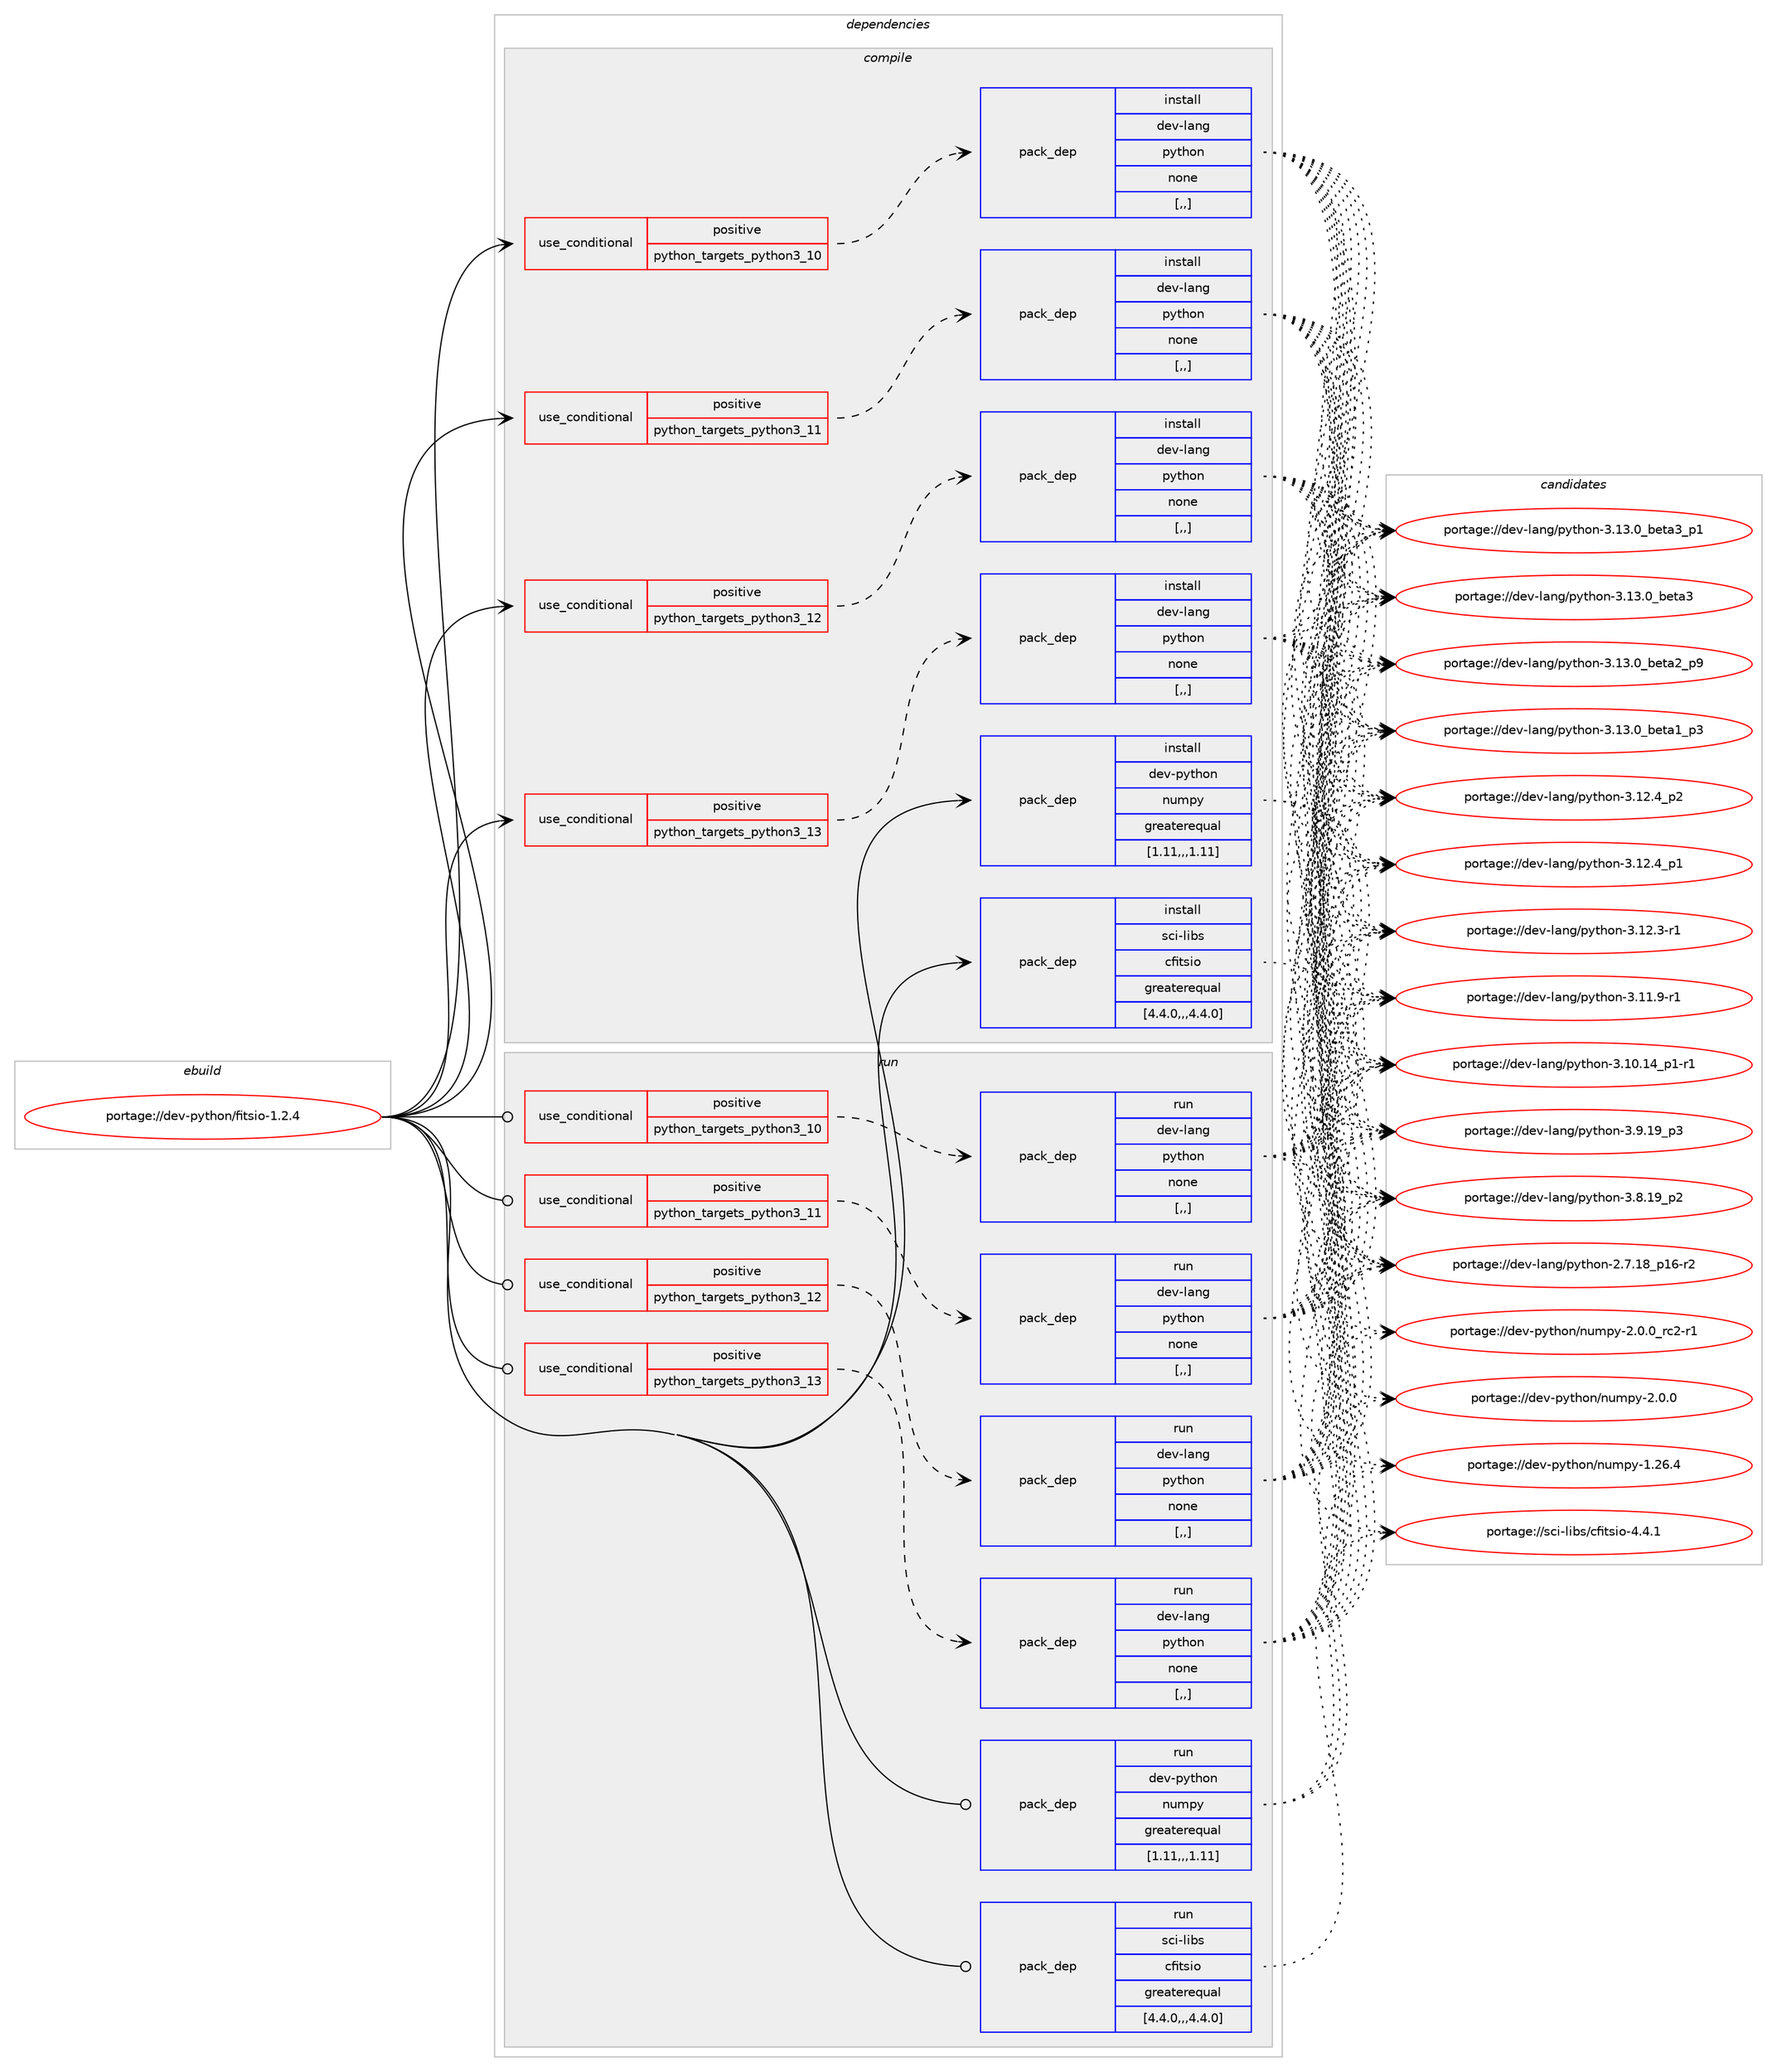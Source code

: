 digraph prolog {

# *************
# Graph options
# *************

newrank=true;
concentrate=true;
compound=true;
graph [rankdir=LR,fontname=Helvetica,fontsize=10,ranksep=1.5];#, ranksep=2.5, nodesep=0.2];
edge  [arrowhead=vee];
node  [fontname=Helvetica,fontsize=10];

# **********
# The ebuild
# **********

subgraph cluster_leftcol {
color=gray;
rank=same;
label=<<i>ebuild</i>>;
id [label="portage://dev-python/fitsio-1.2.4", color=red, width=4, href="../dev-python/fitsio-1.2.4.svg"];
}

# ****************
# The dependencies
# ****************

subgraph cluster_midcol {
color=gray;
label=<<i>dependencies</i>>;
subgraph cluster_compile {
fillcolor="#eeeeee";
style=filled;
label=<<i>compile</i>>;
subgraph cond32381 {
dependency145061 [label=<<TABLE BORDER="0" CELLBORDER="1" CELLSPACING="0" CELLPADDING="4"><TR><TD ROWSPAN="3" CELLPADDING="10">use_conditional</TD></TR><TR><TD>positive</TD></TR><TR><TD>python_targets_python3_10</TD></TR></TABLE>>, shape=none, color=red];
subgraph pack111445 {
dependency145062 [label=<<TABLE BORDER="0" CELLBORDER="1" CELLSPACING="0" CELLPADDING="4" WIDTH="220"><TR><TD ROWSPAN="6" CELLPADDING="30">pack_dep</TD></TR><TR><TD WIDTH="110">install</TD></TR><TR><TD>dev-lang</TD></TR><TR><TD>python</TD></TR><TR><TD>none</TD></TR><TR><TD>[,,]</TD></TR></TABLE>>, shape=none, color=blue];
}
dependency145061:e -> dependency145062:w [weight=20,style="dashed",arrowhead="vee"];
}
id:e -> dependency145061:w [weight=20,style="solid",arrowhead="vee"];
subgraph cond32382 {
dependency145063 [label=<<TABLE BORDER="0" CELLBORDER="1" CELLSPACING="0" CELLPADDING="4"><TR><TD ROWSPAN="3" CELLPADDING="10">use_conditional</TD></TR><TR><TD>positive</TD></TR><TR><TD>python_targets_python3_11</TD></TR></TABLE>>, shape=none, color=red];
subgraph pack111446 {
dependency145064 [label=<<TABLE BORDER="0" CELLBORDER="1" CELLSPACING="0" CELLPADDING="4" WIDTH="220"><TR><TD ROWSPAN="6" CELLPADDING="30">pack_dep</TD></TR><TR><TD WIDTH="110">install</TD></TR><TR><TD>dev-lang</TD></TR><TR><TD>python</TD></TR><TR><TD>none</TD></TR><TR><TD>[,,]</TD></TR></TABLE>>, shape=none, color=blue];
}
dependency145063:e -> dependency145064:w [weight=20,style="dashed",arrowhead="vee"];
}
id:e -> dependency145063:w [weight=20,style="solid",arrowhead="vee"];
subgraph cond32383 {
dependency145065 [label=<<TABLE BORDER="0" CELLBORDER="1" CELLSPACING="0" CELLPADDING="4"><TR><TD ROWSPAN="3" CELLPADDING="10">use_conditional</TD></TR><TR><TD>positive</TD></TR><TR><TD>python_targets_python3_12</TD></TR></TABLE>>, shape=none, color=red];
subgraph pack111447 {
dependency145066 [label=<<TABLE BORDER="0" CELLBORDER="1" CELLSPACING="0" CELLPADDING="4" WIDTH="220"><TR><TD ROWSPAN="6" CELLPADDING="30">pack_dep</TD></TR><TR><TD WIDTH="110">install</TD></TR><TR><TD>dev-lang</TD></TR><TR><TD>python</TD></TR><TR><TD>none</TD></TR><TR><TD>[,,]</TD></TR></TABLE>>, shape=none, color=blue];
}
dependency145065:e -> dependency145066:w [weight=20,style="dashed",arrowhead="vee"];
}
id:e -> dependency145065:w [weight=20,style="solid",arrowhead="vee"];
subgraph cond32384 {
dependency145067 [label=<<TABLE BORDER="0" CELLBORDER="1" CELLSPACING="0" CELLPADDING="4"><TR><TD ROWSPAN="3" CELLPADDING="10">use_conditional</TD></TR><TR><TD>positive</TD></TR><TR><TD>python_targets_python3_13</TD></TR></TABLE>>, shape=none, color=red];
subgraph pack111448 {
dependency145068 [label=<<TABLE BORDER="0" CELLBORDER="1" CELLSPACING="0" CELLPADDING="4" WIDTH="220"><TR><TD ROWSPAN="6" CELLPADDING="30">pack_dep</TD></TR><TR><TD WIDTH="110">install</TD></TR><TR><TD>dev-lang</TD></TR><TR><TD>python</TD></TR><TR><TD>none</TD></TR><TR><TD>[,,]</TD></TR></TABLE>>, shape=none, color=blue];
}
dependency145067:e -> dependency145068:w [weight=20,style="dashed",arrowhead="vee"];
}
id:e -> dependency145067:w [weight=20,style="solid",arrowhead="vee"];
subgraph pack111449 {
dependency145069 [label=<<TABLE BORDER="0" CELLBORDER="1" CELLSPACING="0" CELLPADDING="4" WIDTH="220"><TR><TD ROWSPAN="6" CELLPADDING="30">pack_dep</TD></TR><TR><TD WIDTH="110">install</TD></TR><TR><TD>dev-python</TD></TR><TR><TD>numpy</TD></TR><TR><TD>greaterequal</TD></TR><TR><TD>[1.11,,,1.11]</TD></TR></TABLE>>, shape=none, color=blue];
}
id:e -> dependency145069:w [weight=20,style="solid",arrowhead="vee"];
subgraph pack111450 {
dependency145070 [label=<<TABLE BORDER="0" CELLBORDER="1" CELLSPACING="0" CELLPADDING="4" WIDTH="220"><TR><TD ROWSPAN="6" CELLPADDING="30">pack_dep</TD></TR><TR><TD WIDTH="110">install</TD></TR><TR><TD>sci-libs</TD></TR><TR><TD>cfitsio</TD></TR><TR><TD>greaterequal</TD></TR><TR><TD>[4.4.0,,,4.4.0]</TD></TR></TABLE>>, shape=none, color=blue];
}
id:e -> dependency145070:w [weight=20,style="solid",arrowhead="vee"];
}
subgraph cluster_compileandrun {
fillcolor="#eeeeee";
style=filled;
label=<<i>compile and run</i>>;
}
subgraph cluster_run {
fillcolor="#eeeeee";
style=filled;
label=<<i>run</i>>;
subgraph cond32385 {
dependency145071 [label=<<TABLE BORDER="0" CELLBORDER="1" CELLSPACING="0" CELLPADDING="4"><TR><TD ROWSPAN="3" CELLPADDING="10">use_conditional</TD></TR><TR><TD>positive</TD></TR><TR><TD>python_targets_python3_10</TD></TR></TABLE>>, shape=none, color=red];
subgraph pack111451 {
dependency145072 [label=<<TABLE BORDER="0" CELLBORDER="1" CELLSPACING="0" CELLPADDING="4" WIDTH="220"><TR><TD ROWSPAN="6" CELLPADDING="30">pack_dep</TD></TR><TR><TD WIDTH="110">run</TD></TR><TR><TD>dev-lang</TD></TR><TR><TD>python</TD></TR><TR><TD>none</TD></TR><TR><TD>[,,]</TD></TR></TABLE>>, shape=none, color=blue];
}
dependency145071:e -> dependency145072:w [weight=20,style="dashed",arrowhead="vee"];
}
id:e -> dependency145071:w [weight=20,style="solid",arrowhead="odot"];
subgraph cond32386 {
dependency145073 [label=<<TABLE BORDER="0" CELLBORDER="1" CELLSPACING="0" CELLPADDING="4"><TR><TD ROWSPAN="3" CELLPADDING="10">use_conditional</TD></TR><TR><TD>positive</TD></TR><TR><TD>python_targets_python3_11</TD></TR></TABLE>>, shape=none, color=red];
subgraph pack111452 {
dependency145074 [label=<<TABLE BORDER="0" CELLBORDER="1" CELLSPACING="0" CELLPADDING="4" WIDTH="220"><TR><TD ROWSPAN="6" CELLPADDING="30">pack_dep</TD></TR><TR><TD WIDTH="110">run</TD></TR><TR><TD>dev-lang</TD></TR><TR><TD>python</TD></TR><TR><TD>none</TD></TR><TR><TD>[,,]</TD></TR></TABLE>>, shape=none, color=blue];
}
dependency145073:e -> dependency145074:w [weight=20,style="dashed",arrowhead="vee"];
}
id:e -> dependency145073:w [weight=20,style="solid",arrowhead="odot"];
subgraph cond32387 {
dependency145075 [label=<<TABLE BORDER="0" CELLBORDER="1" CELLSPACING="0" CELLPADDING="4"><TR><TD ROWSPAN="3" CELLPADDING="10">use_conditional</TD></TR><TR><TD>positive</TD></TR><TR><TD>python_targets_python3_12</TD></TR></TABLE>>, shape=none, color=red];
subgraph pack111453 {
dependency145076 [label=<<TABLE BORDER="0" CELLBORDER="1" CELLSPACING="0" CELLPADDING="4" WIDTH="220"><TR><TD ROWSPAN="6" CELLPADDING="30">pack_dep</TD></TR><TR><TD WIDTH="110">run</TD></TR><TR><TD>dev-lang</TD></TR><TR><TD>python</TD></TR><TR><TD>none</TD></TR><TR><TD>[,,]</TD></TR></TABLE>>, shape=none, color=blue];
}
dependency145075:e -> dependency145076:w [weight=20,style="dashed",arrowhead="vee"];
}
id:e -> dependency145075:w [weight=20,style="solid",arrowhead="odot"];
subgraph cond32388 {
dependency145077 [label=<<TABLE BORDER="0" CELLBORDER="1" CELLSPACING="0" CELLPADDING="4"><TR><TD ROWSPAN="3" CELLPADDING="10">use_conditional</TD></TR><TR><TD>positive</TD></TR><TR><TD>python_targets_python3_13</TD></TR></TABLE>>, shape=none, color=red];
subgraph pack111454 {
dependency145078 [label=<<TABLE BORDER="0" CELLBORDER="1" CELLSPACING="0" CELLPADDING="4" WIDTH="220"><TR><TD ROWSPAN="6" CELLPADDING="30">pack_dep</TD></TR><TR><TD WIDTH="110">run</TD></TR><TR><TD>dev-lang</TD></TR><TR><TD>python</TD></TR><TR><TD>none</TD></TR><TR><TD>[,,]</TD></TR></TABLE>>, shape=none, color=blue];
}
dependency145077:e -> dependency145078:w [weight=20,style="dashed",arrowhead="vee"];
}
id:e -> dependency145077:w [weight=20,style="solid",arrowhead="odot"];
subgraph pack111455 {
dependency145079 [label=<<TABLE BORDER="0" CELLBORDER="1" CELLSPACING="0" CELLPADDING="4" WIDTH="220"><TR><TD ROWSPAN="6" CELLPADDING="30">pack_dep</TD></TR><TR><TD WIDTH="110">run</TD></TR><TR><TD>dev-python</TD></TR><TR><TD>numpy</TD></TR><TR><TD>greaterequal</TD></TR><TR><TD>[1.11,,,1.11]</TD></TR></TABLE>>, shape=none, color=blue];
}
id:e -> dependency145079:w [weight=20,style="solid",arrowhead="odot"];
subgraph pack111456 {
dependency145080 [label=<<TABLE BORDER="0" CELLBORDER="1" CELLSPACING="0" CELLPADDING="4" WIDTH="220"><TR><TD ROWSPAN="6" CELLPADDING="30">pack_dep</TD></TR><TR><TD WIDTH="110">run</TD></TR><TR><TD>sci-libs</TD></TR><TR><TD>cfitsio</TD></TR><TR><TD>greaterequal</TD></TR><TR><TD>[4.4.0,,,4.4.0]</TD></TR></TABLE>>, shape=none, color=blue];
}
id:e -> dependency145080:w [weight=20,style="solid",arrowhead="odot"];
}
}

# **************
# The candidates
# **************

subgraph cluster_choices {
rank=same;
color=gray;
label=<<i>candidates</i>>;

subgraph choice111445 {
color=black;
nodesep=1;
choice10010111845108971101034711212111610411111045514649514648959810111697519511249 [label="portage://dev-lang/python-3.13.0_beta3_p1", color=red, width=4,href="../dev-lang/python-3.13.0_beta3_p1.svg"];
choice1001011184510897110103471121211161041111104551464951464895981011169751 [label="portage://dev-lang/python-3.13.0_beta3", color=red, width=4,href="../dev-lang/python-3.13.0_beta3.svg"];
choice10010111845108971101034711212111610411111045514649514648959810111697509511257 [label="portage://dev-lang/python-3.13.0_beta2_p9", color=red, width=4,href="../dev-lang/python-3.13.0_beta2_p9.svg"];
choice10010111845108971101034711212111610411111045514649514648959810111697499511251 [label="portage://dev-lang/python-3.13.0_beta1_p3", color=red, width=4,href="../dev-lang/python-3.13.0_beta1_p3.svg"];
choice100101118451089711010347112121116104111110455146495046529511250 [label="portage://dev-lang/python-3.12.4_p2", color=red, width=4,href="../dev-lang/python-3.12.4_p2.svg"];
choice100101118451089711010347112121116104111110455146495046529511249 [label="portage://dev-lang/python-3.12.4_p1", color=red, width=4,href="../dev-lang/python-3.12.4_p1.svg"];
choice100101118451089711010347112121116104111110455146495046514511449 [label="portage://dev-lang/python-3.12.3-r1", color=red, width=4,href="../dev-lang/python-3.12.3-r1.svg"];
choice100101118451089711010347112121116104111110455146494946574511449 [label="portage://dev-lang/python-3.11.9-r1", color=red, width=4,href="../dev-lang/python-3.11.9-r1.svg"];
choice100101118451089711010347112121116104111110455146494846495295112494511449 [label="portage://dev-lang/python-3.10.14_p1-r1", color=red, width=4,href="../dev-lang/python-3.10.14_p1-r1.svg"];
choice100101118451089711010347112121116104111110455146574649579511251 [label="portage://dev-lang/python-3.9.19_p3", color=red, width=4,href="../dev-lang/python-3.9.19_p3.svg"];
choice100101118451089711010347112121116104111110455146564649579511250 [label="portage://dev-lang/python-3.8.19_p2", color=red, width=4,href="../dev-lang/python-3.8.19_p2.svg"];
choice100101118451089711010347112121116104111110455046554649569511249544511450 [label="portage://dev-lang/python-2.7.18_p16-r2", color=red, width=4,href="../dev-lang/python-2.7.18_p16-r2.svg"];
dependency145062:e -> choice10010111845108971101034711212111610411111045514649514648959810111697519511249:w [style=dotted,weight="100"];
dependency145062:e -> choice1001011184510897110103471121211161041111104551464951464895981011169751:w [style=dotted,weight="100"];
dependency145062:e -> choice10010111845108971101034711212111610411111045514649514648959810111697509511257:w [style=dotted,weight="100"];
dependency145062:e -> choice10010111845108971101034711212111610411111045514649514648959810111697499511251:w [style=dotted,weight="100"];
dependency145062:e -> choice100101118451089711010347112121116104111110455146495046529511250:w [style=dotted,weight="100"];
dependency145062:e -> choice100101118451089711010347112121116104111110455146495046529511249:w [style=dotted,weight="100"];
dependency145062:e -> choice100101118451089711010347112121116104111110455146495046514511449:w [style=dotted,weight="100"];
dependency145062:e -> choice100101118451089711010347112121116104111110455146494946574511449:w [style=dotted,weight="100"];
dependency145062:e -> choice100101118451089711010347112121116104111110455146494846495295112494511449:w [style=dotted,weight="100"];
dependency145062:e -> choice100101118451089711010347112121116104111110455146574649579511251:w [style=dotted,weight="100"];
dependency145062:e -> choice100101118451089711010347112121116104111110455146564649579511250:w [style=dotted,weight="100"];
dependency145062:e -> choice100101118451089711010347112121116104111110455046554649569511249544511450:w [style=dotted,weight="100"];
}
subgraph choice111446 {
color=black;
nodesep=1;
choice10010111845108971101034711212111610411111045514649514648959810111697519511249 [label="portage://dev-lang/python-3.13.0_beta3_p1", color=red, width=4,href="../dev-lang/python-3.13.0_beta3_p1.svg"];
choice1001011184510897110103471121211161041111104551464951464895981011169751 [label="portage://dev-lang/python-3.13.0_beta3", color=red, width=4,href="../dev-lang/python-3.13.0_beta3.svg"];
choice10010111845108971101034711212111610411111045514649514648959810111697509511257 [label="portage://dev-lang/python-3.13.0_beta2_p9", color=red, width=4,href="../dev-lang/python-3.13.0_beta2_p9.svg"];
choice10010111845108971101034711212111610411111045514649514648959810111697499511251 [label="portage://dev-lang/python-3.13.0_beta1_p3", color=red, width=4,href="../dev-lang/python-3.13.0_beta1_p3.svg"];
choice100101118451089711010347112121116104111110455146495046529511250 [label="portage://dev-lang/python-3.12.4_p2", color=red, width=4,href="../dev-lang/python-3.12.4_p2.svg"];
choice100101118451089711010347112121116104111110455146495046529511249 [label="portage://dev-lang/python-3.12.4_p1", color=red, width=4,href="../dev-lang/python-3.12.4_p1.svg"];
choice100101118451089711010347112121116104111110455146495046514511449 [label="portage://dev-lang/python-3.12.3-r1", color=red, width=4,href="../dev-lang/python-3.12.3-r1.svg"];
choice100101118451089711010347112121116104111110455146494946574511449 [label="portage://dev-lang/python-3.11.9-r1", color=red, width=4,href="../dev-lang/python-3.11.9-r1.svg"];
choice100101118451089711010347112121116104111110455146494846495295112494511449 [label="portage://dev-lang/python-3.10.14_p1-r1", color=red, width=4,href="../dev-lang/python-3.10.14_p1-r1.svg"];
choice100101118451089711010347112121116104111110455146574649579511251 [label="portage://dev-lang/python-3.9.19_p3", color=red, width=4,href="../dev-lang/python-3.9.19_p3.svg"];
choice100101118451089711010347112121116104111110455146564649579511250 [label="portage://dev-lang/python-3.8.19_p2", color=red, width=4,href="../dev-lang/python-3.8.19_p2.svg"];
choice100101118451089711010347112121116104111110455046554649569511249544511450 [label="portage://dev-lang/python-2.7.18_p16-r2", color=red, width=4,href="../dev-lang/python-2.7.18_p16-r2.svg"];
dependency145064:e -> choice10010111845108971101034711212111610411111045514649514648959810111697519511249:w [style=dotted,weight="100"];
dependency145064:e -> choice1001011184510897110103471121211161041111104551464951464895981011169751:w [style=dotted,weight="100"];
dependency145064:e -> choice10010111845108971101034711212111610411111045514649514648959810111697509511257:w [style=dotted,weight="100"];
dependency145064:e -> choice10010111845108971101034711212111610411111045514649514648959810111697499511251:w [style=dotted,weight="100"];
dependency145064:e -> choice100101118451089711010347112121116104111110455146495046529511250:w [style=dotted,weight="100"];
dependency145064:e -> choice100101118451089711010347112121116104111110455146495046529511249:w [style=dotted,weight="100"];
dependency145064:e -> choice100101118451089711010347112121116104111110455146495046514511449:w [style=dotted,weight="100"];
dependency145064:e -> choice100101118451089711010347112121116104111110455146494946574511449:w [style=dotted,weight="100"];
dependency145064:e -> choice100101118451089711010347112121116104111110455146494846495295112494511449:w [style=dotted,weight="100"];
dependency145064:e -> choice100101118451089711010347112121116104111110455146574649579511251:w [style=dotted,weight="100"];
dependency145064:e -> choice100101118451089711010347112121116104111110455146564649579511250:w [style=dotted,weight="100"];
dependency145064:e -> choice100101118451089711010347112121116104111110455046554649569511249544511450:w [style=dotted,weight="100"];
}
subgraph choice111447 {
color=black;
nodesep=1;
choice10010111845108971101034711212111610411111045514649514648959810111697519511249 [label="portage://dev-lang/python-3.13.0_beta3_p1", color=red, width=4,href="../dev-lang/python-3.13.0_beta3_p1.svg"];
choice1001011184510897110103471121211161041111104551464951464895981011169751 [label="portage://dev-lang/python-3.13.0_beta3", color=red, width=4,href="../dev-lang/python-3.13.0_beta3.svg"];
choice10010111845108971101034711212111610411111045514649514648959810111697509511257 [label="portage://dev-lang/python-3.13.0_beta2_p9", color=red, width=4,href="../dev-lang/python-3.13.0_beta2_p9.svg"];
choice10010111845108971101034711212111610411111045514649514648959810111697499511251 [label="portage://dev-lang/python-3.13.0_beta1_p3", color=red, width=4,href="../dev-lang/python-3.13.0_beta1_p3.svg"];
choice100101118451089711010347112121116104111110455146495046529511250 [label="portage://dev-lang/python-3.12.4_p2", color=red, width=4,href="../dev-lang/python-3.12.4_p2.svg"];
choice100101118451089711010347112121116104111110455146495046529511249 [label="portage://dev-lang/python-3.12.4_p1", color=red, width=4,href="../dev-lang/python-3.12.4_p1.svg"];
choice100101118451089711010347112121116104111110455146495046514511449 [label="portage://dev-lang/python-3.12.3-r1", color=red, width=4,href="../dev-lang/python-3.12.3-r1.svg"];
choice100101118451089711010347112121116104111110455146494946574511449 [label="portage://dev-lang/python-3.11.9-r1", color=red, width=4,href="../dev-lang/python-3.11.9-r1.svg"];
choice100101118451089711010347112121116104111110455146494846495295112494511449 [label="portage://dev-lang/python-3.10.14_p1-r1", color=red, width=4,href="../dev-lang/python-3.10.14_p1-r1.svg"];
choice100101118451089711010347112121116104111110455146574649579511251 [label="portage://dev-lang/python-3.9.19_p3", color=red, width=4,href="../dev-lang/python-3.9.19_p3.svg"];
choice100101118451089711010347112121116104111110455146564649579511250 [label="portage://dev-lang/python-3.8.19_p2", color=red, width=4,href="../dev-lang/python-3.8.19_p2.svg"];
choice100101118451089711010347112121116104111110455046554649569511249544511450 [label="portage://dev-lang/python-2.7.18_p16-r2", color=red, width=4,href="../dev-lang/python-2.7.18_p16-r2.svg"];
dependency145066:e -> choice10010111845108971101034711212111610411111045514649514648959810111697519511249:w [style=dotted,weight="100"];
dependency145066:e -> choice1001011184510897110103471121211161041111104551464951464895981011169751:w [style=dotted,weight="100"];
dependency145066:e -> choice10010111845108971101034711212111610411111045514649514648959810111697509511257:w [style=dotted,weight="100"];
dependency145066:e -> choice10010111845108971101034711212111610411111045514649514648959810111697499511251:w [style=dotted,weight="100"];
dependency145066:e -> choice100101118451089711010347112121116104111110455146495046529511250:w [style=dotted,weight="100"];
dependency145066:e -> choice100101118451089711010347112121116104111110455146495046529511249:w [style=dotted,weight="100"];
dependency145066:e -> choice100101118451089711010347112121116104111110455146495046514511449:w [style=dotted,weight="100"];
dependency145066:e -> choice100101118451089711010347112121116104111110455146494946574511449:w [style=dotted,weight="100"];
dependency145066:e -> choice100101118451089711010347112121116104111110455146494846495295112494511449:w [style=dotted,weight="100"];
dependency145066:e -> choice100101118451089711010347112121116104111110455146574649579511251:w [style=dotted,weight="100"];
dependency145066:e -> choice100101118451089711010347112121116104111110455146564649579511250:w [style=dotted,weight="100"];
dependency145066:e -> choice100101118451089711010347112121116104111110455046554649569511249544511450:w [style=dotted,weight="100"];
}
subgraph choice111448 {
color=black;
nodesep=1;
choice10010111845108971101034711212111610411111045514649514648959810111697519511249 [label="portage://dev-lang/python-3.13.0_beta3_p1", color=red, width=4,href="../dev-lang/python-3.13.0_beta3_p1.svg"];
choice1001011184510897110103471121211161041111104551464951464895981011169751 [label="portage://dev-lang/python-3.13.0_beta3", color=red, width=4,href="../dev-lang/python-3.13.0_beta3.svg"];
choice10010111845108971101034711212111610411111045514649514648959810111697509511257 [label="portage://dev-lang/python-3.13.0_beta2_p9", color=red, width=4,href="../dev-lang/python-3.13.0_beta2_p9.svg"];
choice10010111845108971101034711212111610411111045514649514648959810111697499511251 [label="portage://dev-lang/python-3.13.0_beta1_p3", color=red, width=4,href="../dev-lang/python-3.13.0_beta1_p3.svg"];
choice100101118451089711010347112121116104111110455146495046529511250 [label="portage://dev-lang/python-3.12.4_p2", color=red, width=4,href="../dev-lang/python-3.12.4_p2.svg"];
choice100101118451089711010347112121116104111110455146495046529511249 [label="portage://dev-lang/python-3.12.4_p1", color=red, width=4,href="../dev-lang/python-3.12.4_p1.svg"];
choice100101118451089711010347112121116104111110455146495046514511449 [label="portage://dev-lang/python-3.12.3-r1", color=red, width=4,href="../dev-lang/python-3.12.3-r1.svg"];
choice100101118451089711010347112121116104111110455146494946574511449 [label="portage://dev-lang/python-3.11.9-r1", color=red, width=4,href="../dev-lang/python-3.11.9-r1.svg"];
choice100101118451089711010347112121116104111110455146494846495295112494511449 [label="portage://dev-lang/python-3.10.14_p1-r1", color=red, width=4,href="../dev-lang/python-3.10.14_p1-r1.svg"];
choice100101118451089711010347112121116104111110455146574649579511251 [label="portage://dev-lang/python-3.9.19_p3", color=red, width=4,href="../dev-lang/python-3.9.19_p3.svg"];
choice100101118451089711010347112121116104111110455146564649579511250 [label="portage://dev-lang/python-3.8.19_p2", color=red, width=4,href="../dev-lang/python-3.8.19_p2.svg"];
choice100101118451089711010347112121116104111110455046554649569511249544511450 [label="portage://dev-lang/python-2.7.18_p16-r2", color=red, width=4,href="../dev-lang/python-2.7.18_p16-r2.svg"];
dependency145068:e -> choice10010111845108971101034711212111610411111045514649514648959810111697519511249:w [style=dotted,weight="100"];
dependency145068:e -> choice1001011184510897110103471121211161041111104551464951464895981011169751:w [style=dotted,weight="100"];
dependency145068:e -> choice10010111845108971101034711212111610411111045514649514648959810111697509511257:w [style=dotted,weight="100"];
dependency145068:e -> choice10010111845108971101034711212111610411111045514649514648959810111697499511251:w [style=dotted,weight="100"];
dependency145068:e -> choice100101118451089711010347112121116104111110455146495046529511250:w [style=dotted,weight="100"];
dependency145068:e -> choice100101118451089711010347112121116104111110455146495046529511249:w [style=dotted,weight="100"];
dependency145068:e -> choice100101118451089711010347112121116104111110455146495046514511449:w [style=dotted,weight="100"];
dependency145068:e -> choice100101118451089711010347112121116104111110455146494946574511449:w [style=dotted,weight="100"];
dependency145068:e -> choice100101118451089711010347112121116104111110455146494846495295112494511449:w [style=dotted,weight="100"];
dependency145068:e -> choice100101118451089711010347112121116104111110455146574649579511251:w [style=dotted,weight="100"];
dependency145068:e -> choice100101118451089711010347112121116104111110455146564649579511250:w [style=dotted,weight="100"];
dependency145068:e -> choice100101118451089711010347112121116104111110455046554649569511249544511450:w [style=dotted,weight="100"];
}
subgraph choice111449 {
color=black;
nodesep=1;
choice10010111845112121116104111110471101171091121214550464846489511499504511449 [label="portage://dev-python/numpy-2.0.0_rc2-r1", color=red, width=4,href="../dev-python/numpy-2.0.0_rc2-r1.svg"];
choice1001011184511212111610411111047110117109112121455046484648 [label="portage://dev-python/numpy-2.0.0", color=red, width=4,href="../dev-python/numpy-2.0.0.svg"];
choice100101118451121211161041111104711011710911212145494650544652 [label="portage://dev-python/numpy-1.26.4", color=red, width=4,href="../dev-python/numpy-1.26.4.svg"];
dependency145069:e -> choice10010111845112121116104111110471101171091121214550464846489511499504511449:w [style=dotted,weight="100"];
dependency145069:e -> choice1001011184511212111610411111047110117109112121455046484648:w [style=dotted,weight="100"];
dependency145069:e -> choice100101118451121211161041111104711011710911212145494650544652:w [style=dotted,weight="100"];
}
subgraph choice111450 {
color=black;
nodesep=1;
choice1159910545108105981154799102105116115105111455246524649 [label="portage://sci-libs/cfitsio-4.4.1", color=red, width=4,href="../sci-libs/cfitsio-4.4.1.svg"];
dependency145070:e -> choice1159910545108105981154799102105116115105111455246524649:w [style=dotted,weight="100"];
}
subgraph choice111451 {
color=black;
nodesep=1;
choice10010111845108971101034711212111610411111045514649514648959810111697519511249 [label="portage://dev-lang/python-3.13.0_beta3_p1", color=red, width=4,href="../dev-lang/python-3.13.0_beta3_p1.svg"];
choice1001011184510897110103471121211161041111104551464951464895981011169751 [label="portage://dev-lang/python-3.13.0_beta3", color=red, width=4,href="../dev-lang/python-3.13.0_beta3.svg"];
choice10010111845108971101034711212111610411111045514649514648959810111697509511257 [label="portage://dev-lang/python-3.13.0_beta2_p9", color=red, width=4,href="../dev-lang/python-3.13.0_beta2_p9.svg"];
choice10010111845108971101034711212111610411111045514649514648959810111697499511251 [label="portage://dev-lang/python-3.13.0_beta1_p3", color=red, width=4,href="../dev-lang/python-3.13.0_beta1_p3.svg"];
choice100101118451089711010347112121116104111110455146495046529511250 [label="portage://dev-lang/python-3.12.4_p2", color=red, width=4,href="../dev-lang/python-3.12.4_p2.svg"];
choice100101118451089711010347112121116104111110455146495046529511249 [label="portage://dev-lang/python-3.12.4_p1", color=red, width=4,href="../dev-lang/python-3.12.4_p1.svg"];
choice100101118451089711010347112121116104111110455146495046514511449 [label="portage://dev-lang/python-3.12.3-r1", color=red, width=4,href="../dev-lang/python-3.12.3-r1.svg"];
choice100101118451089711010347112121116104111110455146494946574511449 [label="portage://dev-lang/python-3.11.9-r1", color=red, width=4,href="../dev-lang/python-3.11.9-r1.svg"];
choice100101118451089711010347112121116104111110455146494846495295112494511449 [label="portage://dev-lang/python-3.10.14_p1-r1", color=red, width=4,href="../dev-lang/python-3.10.14_p1-r1.svg"];
choice100101118451089711010347112121116104111110455146574649579511251 [label="portage://dev-lang/python-3.9.19_p3", color=red, width=4,href="../dev-lang/python-3.9.19_p3.svg"];
choice100101118451089711010347112121116104111110455146564649579511250 [label="portage://dev-lang/python-3.8.19_p2", color=red, width=4,href="../dev-lang/python-3.8.19_p2.svg"];
choice100101118451089711010347112121116104111110455046554649569511249544511450 [label="portage://dev-lang/python-2.7.18_p16-r2", color=red, width=4,href="../dev-lang/python-2.7.18_p16-r2.svg"];
dependency145072:e -> choice10010111845108971101034711212111610411111045514649514648959810111697519511249:w [style=dotted,weight="100"];
dependency145072:e -> choice1001011184510897110103471121211161041111104551464951464895981011169751:w [style=dotted,weight="100"];
dependency145072:e -> choice10010111845108971101034711212111610411111045514649514648959810111697509511257:w [style=dotted,weight="100"];
dependency145072:e -> choice10010111845108971101034711212111610411111045514649514648959810111697499511251:w [style=dotted,weight="100"];
dependency145072:e -> choice100101118451089711010347112121116104111110455146495046529511250:w [style=dotted,weight="100"];
dependency145072:e -> choice100101118451089711010347112121116104111110455146495046529511249:w [style=dotted,weight="100"];
dependency145072:e -> choice100101118451089711010347112121116104111110455146495046514511449:w [style=dotted,weight="100"];
dependency145072:e -> choice100101118451089711010347112121116104111110455146494946574511449:w [style=dotted,weight="100"];
dependency145072:e -> choice100101118451089711010347112121116104111110455146494846495295112494511449:w [style=dotted,weight="100"];
dependency145072:e -> choice100101118451089711010347112121116104111110455146574649579511251:w [style=dotted,weight="100"];
dependency145072:e -> choice100101118451089711010347112121116104111110455146564649579511250:w [style=dotted,weight="100"];
dependency145072:e -> choice100101118451089711010347112121116104111110455046554649569511249544511450:w [style=dotted,weight="100"];
}
subgraph choice111452 {
color=black;
nodesep=1;
choice10010111845108971101034711212111610411111045514649514648959810111697519511249 [label="portage://dev-lang/python-3.13.0_beta3_p1", color=red, width=4,href="../dev-lang/python-3.13.0_beta3_p1.svg"];
choice1001011184510897110103471121211161041111104551464951464895981011169751 [label="portage://dev-lang/python-3.13.0_beta3", color=red, width=4,href="../dev-lang/python-3.13.0_beta3.svg"];
choice10010111845108971101034711212111610411111045514649514648959810111697509511257 [label="portage://dev-lang/python-3.13.0_beta2_p9", color=red, width=4,href="../dev-lang/python-3.13.0_beta2_p9.svg"];
choice10010111845108971101034711212111610411111045514649514648959810111697499511251 [label="portage://dev-lang/python-3.13.0_beta1_p3", color=red, width=4,href="../dev-lang/python-3.13.0_beta1_p3.svg"];
choice100101118451089711010347112121116104111110455146495046529511250 [label="portage://dev-lang/python-3.12.4_p2", color=red, width=4,href="../dev-lang/python-3.12.4_p2.svg"];
choice100101118451089711010347112121116104111110455146495046529511249 [label="portage://dev-lang/python-3.12.4_p1", color=red, width=4,href="../dev-lang/python-3.12.4_p1.svg"];
choice100101118451089711010347112121116104111110455146495046514511449 [label="portage://dev-lang/python-3.12.3-r1", color=red, width=4,href="../dev-lang/python-3.12.3-r1.svg"];
choice100101118451089711010347112121116104111110455146494946574511449 [label="portage://dev-lang/python-3.11.9-r1", color=red, width=4,href="../dev-lang/python-3.11.9-r1.svg"];
choice100101118451089711010347112121116104111110455146494846495295112494511449 [label="portage://dev-lang/python-3.10.14_p1-r1", color=red, width=4,href="../dev-lang/python-3.10.14_p1-r1.svg"];
choice100101118451089711010347112121116104111110455146574649579511251 [label="portage://dev-lang/python-3.9.19_p3", color=red, width=4,href="../dev-lang/python-3.9.19_p3.svg"];
choice100101118451089711010347112121116104111110455146564649579511250 [label="portage://dev-lang/python-3.8.19_p2", color=red, width=4,href="../dev-lang/python-3.8.19_p2.svg"];
choice100101118451089711010347112121116104111110455046554649569511249544511450 [label="portage://dev-lang/python-2.7.18_p16-r2", color=red, width=4,href="../dev-lang/python-2.7.18_p16-r2.svg"];
dependency145074:e -> choice10010111845108971101034711212111610411111045514649514648959810111697519511249:w [style=dotted,weight="100"];
dependency145074:e -> choice1001011184510897110103471121211161041111104551464951464895981011169751:w [style=dotted,weight="100"];
dependency145074:e -> choice10010111845108971101034711212111610411111045514649514648959810111697509511257:w [style=dotted,weight="100"];
dependency145074:e -> choice10010111845108971101034711212111610411111045514649514648959810111697499511251:w [style=dotted,weight="100"];
dependency145074:e -> choice100101118451089711010347112121116104111110455146495046529511250:w [style=dotted,weight="100"];
dependency145074:e -> choice100101118451089711010347112121116104111110455146495046529511249:w [style=dotted,weight="100"];
dependency145074:e -> choice100101118451089711010347112121116104111110455146495046514511449:w [style=dotted,weight="100"];
dependency145074:e -> choice100101118451089711010347112121116104111110455146494946574511449:w [style=dotted,weight="100"];
dependency145074:e -> choice100101118451089711010347112121116104111110455146494846495295112494511449:w [style=dotted,weight="100"];
dependency145074:e -> choice100101118451089711010347112121116104111110455146574649579511251:w [style=dotted,weight="100"];
dependency145074:e -> choice100101118451089711010347112121116104111110455146564649579511250:w [style=dotted,weight="100"];
dependency145074:e -> choice100101118451089711010347112121116104111110455046554649569511249544511450:w [style=dotted,weight="100"];
}
subgraph choice111453 {
color=black;
nodesep=1;
choice10010111845108971101034711212111610411111045514649514648959810111697519511249 [label="portage://dev-lang/python-3.13.0_beta3_p1", color=red, width=4,href="../dev-lang/python-3.13.0_beta3_p1.svg"];
choice1001011184510897110103471121211161041111104551464951464895981011169751 [label="portage://dev-lang/python-3.13.0_beta3", color=red, width=4,href="../dev-lang/python-3.13.0_beta3.svg"];
choice10010111845108971101034711212111610411111045514649514648959810111697509511257 [label="portage://dev-lang/python-3.13.0_beta2_p9", color=red, width=4,href="../dev-lang/python-3.13.0_beta2_p9.svg"];
choice10010111845108971101034711212111610411111045514649514648959810111697499511251 [label="portage://dev-lang/python-3.13.0_beta1_p3", color=red, width=4,href="../dev-lang/python-3.13.0_beta1_p3.svg"];
choice100101118451089711010347112121116104111110455146495046529511250 [label="portage://dev-lang/python-3.12.4_p2", color=red, width=4,href="../dev-lang/python-3.12.4_p2.svg"];
choice100101118451089711010347112121116104111110455146495046529511249 [label="portage://dev-lang/python-3.12.4_p1", color=red, width=4,href="../dev-lang/python-3.12.4_p1.svg"];
choice100101118451089711010347112121116104111110455146495046514511449 [label="portage://dev-lang/python-3.12.3-r1", color=red, width=4,href="../dev-lang/python-3.12.3-r1.svg"];
choice100101118451089711010347112121116104111110455146494946574511449 [label="portage://dev-lang/python-3.11.9-r1", color=red, width=4,href="../dev-lang/python-3.11.9-r1.svg"];
choice100101118451089711010347112121116104111110455146494846495295112494511449 [label="portage://dev-lang/python-3.10.14_p1-r1", color=red, width=4,href="../dev-lang/python-3.10.14_p1-r1.svg"];
choice100101118451089711010347112121116104111110455146574649579511251 [label="portage://dev-lang/python-3.9.19_p3", color=red, width=4,href="../dev-lang/python-3.9.19_p3.svg"];
choice100101118451089711010347112121116104111110455146564649579511250 [label="portage://dev-lang/python-3.8.19_p2", color=red, width=4,href="../dev-lang/python-3.8.19_p2.svg"];
choice100101118451089711010347112121116104111110455046554649569511249544511450 [label="portage://dev-lang/python-2.7.18_p16-r2", color=red, width=4,href="../dev-lang/python-2.7.18_p16-r2.svg"];
dependency145076:e -> choice10010111845108971101034711212111610411111045514649514648959810111697519511249:w [style=dotted,weight="100"];
dependency145076:e -> choice1001011184510897110103471121211161041111104551464951464895981011169751:w [style=dotted,weight="100"];
dependency145076:e -> choice10010111845108971101034711212111610411111045514649514648959810111697509511257:w [style=dotted,weight="100"];
dependency145076:e -> choice10010111845108971101034711212111610411111045514649514648959810111697499511251:w [style=dotted,weight="100"];
dependency145076:e -> choice100101118451089711010347112121116104111110455146495046529511250:w [style=dotted,weight="100"];
dependency145076:e -> choice100101118451089711010347112121116104111110455146495046529511249:w [style=dotted,weight="100"];
dependency145076:e -> choice100101118451089711010347112121116104111110455146495046514511449:w [style=dotted,weight="100"];
dependency145076:e -> choice100101118451089711010347112121116104111110455146494946574511449:w [style=dotted,weight="100"];
dependency145076:e -> choice100101118451089711010347112121116104111110455146494846495295112494511449:w [style=dotted,weight="100"];
dependency145076:e -> choice100101118451089711010347112121116104111110455146574649579511251:w [style=dotted,weight="100"];
dependency145076:e -> choice100101118451089711010347112121116104111110455146564649579511250:w [style=dotted,weight="100"];
dependency145076:e -> choice100101118451089711010347112121116104111110455046554649569511249544511450:w [style=dotted,weight="100"];
}
subgraph choice111454 {
color=black;
nodesep=1;
choice10010111845108971101034711212111610411111045514649514648959810111697519511249 [label="portage://dev-lang/python-3.13.0_beta3_p1", color=red, width=4,href="../dev-lang/python-3.13.0_beta3_p1.svg"];
choice1001011184510897110103471121211161041111104551464951464895981011169751 [label="portage://dev-lang/python-3.13.0_beta3", color=red, width=4,href="../dev-lang/python-3.13.0_beta3.svg"];
choice10010111845108971101034711212111610411111045514649514648959810111697509511257 [label="portage://dev-lang/python-3.13.0_beta2_p9", color=red, width=4,href="../dev-lang/python-3.13.0_beta2_p9.svg"];
choice10010111845108971101034711212111610411111045514649514648959810111697499511251 [label="portage://dev-lang/python-3.13.0_beta1_p3", color=red, width=4,href="../dev-lang/python-3.13.0_beta1_p3.svg"];
choice100101118451089711010347112121116104111110455146495046529511250 [label="portage://dev-lang/python-3.12.4_p2", color=red, width=4,href="../dev-lang/python-3.12.4_p2.svg"];
choice100101118451089711010347112121116104111110455146495046529511249 [label="portage://dev-lang/python-3.12.4_p1", color=red, width=4,href="../dev-lang/python-3.12.4_p1.svg"];
choice100101118451089711010347112121116104111110455146495046514511449 [label="portage://dev-lang/python-3.12.3-r1", color=red, width=4,href="../dev-lang/python-3.12.3-r1.svg"];
choice100101118451089711010347112121116104111110455146494946574511449 [label="portage://dev-lang/python-3.11.9-r1", color=red, width=4,href="../dev-lang/python-3.11.9-r1.svg"];
choice100101118451089711010347112121116104111110455146494846495295112494511449 [label="portage://dev-lang/python-3.10.14_p1-r1", color=red, width=4,href="../dev-lang/python-3.10.14_p1-r1.svg"];
choice100101118451089711010347112121116104111110455146574649579511251 [label="portage://dev-lang/python-3.9.19_p3", color=red, width=4,href="../dev-lang/python-3.9.19_p3.svg"];
choice100101118451089711010347112121116104111110455146564649579511250 [label="portage://dev-lang/python-3.8.19_p2", color=red, width=4,href="../dev-lang/python-3.8.19_p2.svg"];
choice100101118451089711010347112121116104111110455046554649569511249544511450 [label="portage://dev-lang/python-2.7.18_p16-r2", color=red, width=4,href="../dev-lang/python-2.7.18_p16-r2.svg"];
dependency145078:e -> choice10010111845108971101034711212111610411111045514649514648959810111697519511249:w [style=dotted,weight="100"];
dependency145078:e -> choice1001011184510897110103471121211161041111104551464951464895981011169751:w [style=dotted,weight="100"];
dependency145078:e -> choice10010111845108971101034711212111610411111045514649514648959810111697509511257:w [style=dotted,weight="100"];
dependency145078:e -> choice10010111845108971101034711212111610411111045514649514648959810111697499511251:w [style=dotted,weight="100"];
dependency145078:e -> choice100101118451089711010347112121116104111110455146495046529511250:w [style=dotted,weight="100"];
dependency145078:e -> choice100101118451089711010347112121116104111110455146495046529511249:w [style=dotted,weight="100"];
dependency145078:e -> choice100101118451089711010347112121116104111110455146495046514511449:w [style=dotted,weight="100"];
dependency145078:e -> choice100101118451089711010347112121116104111110455146494946574511449:w [style=dotted,weight="100"];
dependency145078:e -> choice100101118451089711010347112121116104111110455146494846495295112494511449:w [style=dotted,weight="100"];
dependency145078:e -> choice100101118451089711010347112121116104111110455146574649579511251:w [style=dotted,weight="100"];
dependency145078:e -> choice100101118451089711010347112121116104111110455146564649579511250:w [style=dotted,weight="100"];
dependency145078:e -> choice100101118451089711010347112121116104111110455046554649569511249544511450:w [style=dotted,weight="100"];
}
subgraph choice111455 {
color=black;
nodesep=1;
choice10010111845112121116104111110471101171091121214550464846489511499504511449 [label="portage://dev-python/numpy-2.0.0_rc2-r1", color=red, width=4,href="../dev-python/numpy-2.0.0_rc2-r1.svg"];
choice1001011184511212111610411111047110117109112121455046484648 [label="portage://dev-python/numpy-2.0.0", color=red, width=4,href="../dev-python/numpy-2.0.0.svg"];
choice100101118451121211161041111104711011710911212145494650544652 [label="portage://dev-python/numpy-1.26.4", color=red, width=4,href="../dev-python/numpy-1.26.4.svg"];
dependency145079:e -> choice10010111845112121116104111110471101171091121214550464846489511499504511449:w [style=dotted,weight="100"];
dependency145079:e -> choice1001011184511212111610411111047110117109112121455046484648:w [style=dotted,weight="100"];
dependency145079:e -> choice100101118451121211161041111104711011710911212145494650544652:w [style=dotted,weight="100"];
}
subgraph choice111456 {
color=black;
nodesep=1;
choice1159910545108105981154799102105116115105111455246524649 [label="portage://sci-libs/cfitsio-4.4.1", color=red, width=4,href="../sci-libs/cfitsio-4.4.1.svg"];
dependency145080:e -> choice1159910545108105981154799102105116115105111455246524649:w [style=dotted,weight="100"];
}
}

}
